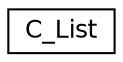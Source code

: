 digraph "Графічна ієрархія класів"
{
 // LATEX_PDF_SIZE
  edge [fontname="Helvetica",fontsize="12",labelfontname="Helvetica",labelfontsize="12"];
  node [fontname="Helvetica",fontsize="12",shape=record];
  rankdir="LR";
  Node0 [label="C_List",height=0.2,width=0.4,color="black", fillcolor="white", style="filled",URL="$class_c___list.html",tooltip="< Оголошення класу списку"];
}
